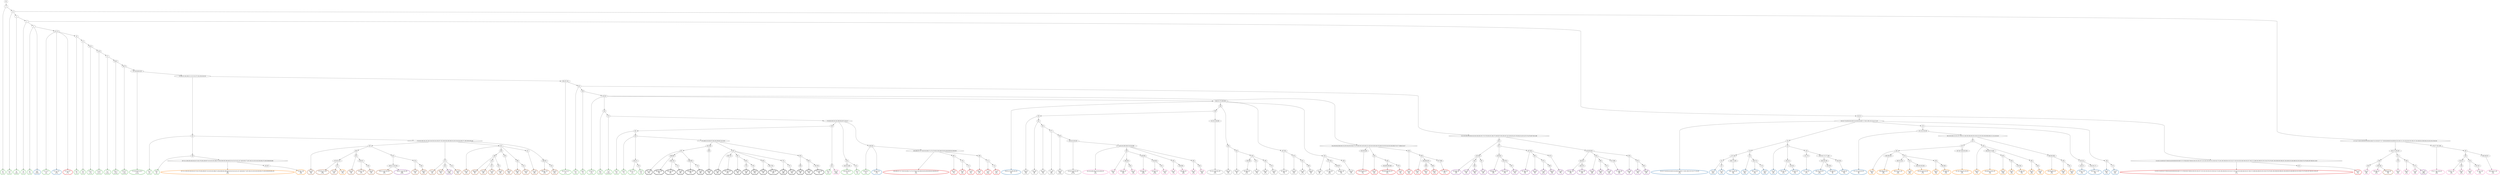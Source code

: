 digraph T {
	{
		rank=same
		436 [penwidth=3,colorscheme=set19,color=3,label="0_P\nP\n1.4%"]
		434 [penwidth=3,colorscheme=set19,color=3,label="1;2_P\nP\n2.4%"]
		432 [penwidth=3,colorscheme=set19,color=3,label="3_P\nP\n0.98%"]
		430 [penwidth=3,colorscheme=set19,color=3,label="5_P\nP\n4.1%"]
		428 [penwidth=3,colorscheme=set19,color=3,label="6_P\nP\n1.4%"]
		426 [penwidth=3,colorscheme=set19,color=3,label="9;11;13_P\nP\n3.8%"]
		424 [penwidth=3,colorscheme=set19,color=3,label="16_P\nP\n1.4%"]
		422 [penwidth=3,colorscheme=set19,color=3,label="25_P\nP\n0.5%"]
		420 [penwidth=3,colorscheme=set19,color=3,label="28;31_P\nP\n0.23%"]
		418 [penwidth=3,colorscheme=set19,color=3,label="41;50_P\nP\n0.041%"]
		416 [penwidth=3,colorscheme=set19,color=3,label="57_P\nP\n0.045%"]
		414 [penwidth=3,colorscheme=set19,color=3,label="58;61_P\nP\n0.056%"]
		412 [penwidth=3,colorscheme=set19,color=3,label="66;70_P\nP\n0.048%"]
		410 [penwidth=3,colorscheme=set19,color=3,label="76;79;83;88;91;93_P\nP\n0.026%"]
		407 [penwidth=3,colorscheme=set19,color=3,label="161_P\nP\n3.6%"]
		405 [penwidth=3,colorscheme=set19,color=3,label="169_P\nP\n19%"]
		403 [penwidth=3,colorscheme=set19,color=3,label="183;187;191_P\nP\n6.2%"]
		401 [penwidth=3,colorscheme=set19,color=3,label="201_P\nP\n2.6%"]
		399 [penwidth=3,colorscheme=set19,color=3,label="206_P\nP\n1.5%"]
		397 [penwidth=3,colorscheme=set19,color=3,label="219;232_P\nP\n0.29%"]
		395 [penwidth=3,colorscheme=set19,color=3,label="244_P\nP\n0.26%"]
		393 [penwidth=3,colorscheme=set19,color=3,label="274_P\nP\n0.0065%"]
		389 [penwidth=3,colorscheme=set19,color=3,label="441_P\nP\n3.8%"]
		387 [penwidth=3,colorscheme=set19,color=3,label="453_P\nP\n7.7%"]
		385 [penwidth=3,colorscheme=set19,color=3,label="462;471_P\nP\n5.3%"]
		383 [penwidth=3,colorscheme=set19,color=3,label="479_P\nP\n5.3%"]
		381 [penwidth=3,colorscheme=set19,color=3,label="461_P\nP\n6.5%"]
		378 [penwidth=3,colorscheme=set19,color=3,label="440;452;460_P\nP\n7.9%"]
		376 [penwidth=3,colorscheme=set19,color=3,label="451_P\nP\n7.3%"]
		374 [penwidth=3,colorscheme=set19,color=3,label="439;450_P\nP\n5.8%"]
		373 [penwidth=3,colorscheme=set19,color=2,label="6_M1\nM1\n0.035%"]
		372 [penwidth=3,colorscheme=set19,color=2,label="9;11;13_M1\nM1\n0.52%"]
		370 [penwidth=3,colorscheme=set19,color=2,label="239;251;275;280;283_M1\nM1\n5%"]
		369 [penwidth=3,colorscheme=set19,color=2,label="439;450_M1\nM1\n2.1%"]
		366 [penwidth=3,colorscheme=set19,color=2,label="20;23;27;34;39;43;45;48;52;54;56;62;64;68;71;74;81;108;110;114;117;119_M1\nM1\n5.1%"]
		361 [penwidth=3,colorscheme=set19,color=2,label="152_M1\nM1\n0.81%"]
		359 [penwidth=3,colorscheme=set19,color=2,label="167_M1\nM1\n5.2%"]
		357 [penwidth=3,colorscheme=set19,color=2,label="166;174;180_M1\nM1\n7.8%"]
		355 [penwidth=3,colorscheme=set19,color=2,label="145_M1\nM1\n3.9%"]
		353 [penwidth=3,colorscheme=set19,color=2,label="160;173_M1\nM1\n4.3%"]
		351 [penwidth=3,colorscheme=set19,color=2,label="179_M1\nM1\n6.9%"]
		349 [penwidth=3,colorscheme=set19,color=2,label="132_M1\nM1\n4.5%"]
		347 [penwidth=3,colorscheme=set19,color=2,label="136;144_M1\nM1\n3.1%"]
		345 [penwidth=3,colorscheme=set19,color=2,label="159;165_M1\nM1\n5.2%"]
		342 [penwidth=3,colorscheme=set19,color=2,label="151;178_M1\nM1\n5.7%"]
		339 [penwidth=3,colorscheme=set19,color=2,label="189;195;199_M1\nM1\n0.25%"]
		337 [penwidth=3,colorscheme=set19,color=2,label="203;209_M1\nM1\n5%"]
		335 [penwidth=3,colorscheme=set19,color=2,label="194;198_M1\nM1\n7.3%"]
		332 [penwidth=3,colorscheme=set19,color=2,label="131;142;150;163_M1\nM1\n6%"]
		329 [penwidth=3,colorscheme=set19,color=2,label="149;157_M1\nM1\n5.2%"]
		327 [penwidth=3,colorscheme=set19,color=2,label="156;162;171_M1\nM1\n5.3%"]
		325 [penwidth=3,colorscheme=set19,color=2,label="148_M1\nM1\n1.5%"]
		323 [penwidth=3,colorscheme=set19,color=2,label="170_M1\nM1\n9.2%"]
		313 [penwidth=3,colorscheme=set19,color=8,label="442;454;480;508;519;534;568_M2\nM2\n0.4%"]
		311 [penwidth=3,colorscheme=set19,color=8,label="580_M2\nM2\n1.1%"]
		309 [penwidth=3,colorscheme=set19,color=8,label="586;590_M2\nM2\n3.5%"]
		307 [penwidth=3,colorscheme=set19,color=8,label="605_M2\nM2\n5.4%"]
		305 [penwidth=3,colorscheme=set19,color=8,label="604;609_M2\nM2\n0.62%"]
		303 [penwidth=3,colorscheme=set19,color=8,label="619;626_M2\nM2\n0.53%"]
		301 [penwidth=3,colorscheme=set19,color=8,label="631_M2\nM2\n5.1%"]
		299 [penwidth=3,colorscheme=set19,color=8,label="582_M2\nM2\n7.1%"]
		297 [penwidth=3,colorscheme=set19,color=8,label="585;608_M2\nM2\n8.8%"]
		295 [penwidth=3,colorscheme=set19,color=8,label="595_M2\nM2\n5.5%"]
		293 [penwidth=3,colorscheme=set19,color=8,label="603_M2\nM2\n6.9%"]
		292 [penwidth=3,colorscheme=set19,color=8,label="461_M2\nM2\n0.069%"]
		287 [penwidth=3,colorscheme=set19,color=8,label="304_M2\nM2\n5.8%"]
		285 [penwidth=3,colorscheme=set19,color=8,label="339;349_M2\nM2\n6.2%"]
		282 [penwidth=3,colorscheme=set19,color=8,label="326_M2\nM2\n6.2%"]
		280 [penwidth=3,colorscheme=set19,color=8,label="348_M2\nM2\n4.2%"]
		278 [penwidth=3,colorscheme=set19,color=8,label="375_M2\nM2\n5.6%"]
		276 [penwidth=3,colorscheme=set19,color=8,label="270;277;281;286_M2\nM2\n4.8%"]
		272 [penwidth=3,colorscheme=set19,color=8,label="310;317_M2\nM2\n2.4%"]
		270 [penwidth=3,colorscheme=set19,color=8,label="338_M2\nM2\n6.3%"]
		268 [penwidth=3,colorscheme=set19,color=8,label="316_M2\nM2\n3.1%"]
		266 [penwidth=3,colorscheme=set19,color=8,label="337;347_M2\nM2\n5.2%"]
		264 [penwidth=3,colorscheme=set19,color=8,label="336;346;357_M2\nM2\n5.2%"]
		262 [penwidth=3,colorscheme=set19,color=9,label="312;321;330;362_M3\nM3\n6.1%"]
		261 [penwidth=3,colorscheme=set19,color=9,label="329_M3\nM3\n3.3%"]
		260 [penwidth=3,colorscheme=set19,color=9,label="341_M3\nM3\n6%"]
		259 [penwidth=3,colorscheme=set19,color=9,label="361_M3\nM3\n1.3%"]
		258 [penwidth=3,colorscheme=set19,color=9,label="377_M3\nM3\n5.8%"]
		257 [penwidth=3,colorscheme=set19,color=9,label="400_M3\nM3\n0.36%"]
		256 [penwidth=3,colorscheme=set19,color=9,label="419;424;429;435_M3\nM3\n0.073%"]
		254 [penwidth=3,colorscheme=set19,color=9,label="306_M3\nM3\n1.1%"]
		252 [penwidth=3,colorscheme=set19,color=9,label="320_M3\nM3\n4%"]
		249 [penwidth=3,colorscheme=set19,color=9,label="340;369_M3\nM3\n6.1%"]
		247 [penwidth=3,colorscheme=set19,color=9,label="352_M3\nM3\n5.7%"]
		245 [penwidth=3,colorscheme=set19,color=9,label="360_M3\nM3\n4.7%"]
		243 [penwidth=3,colorscheme=set19,color=9,label="376_M3\nM3\n7.2%"]
		241 [penwidth=3,colorscheme=set19,color=9,label="297;305_M3\nM3\n7.1%"]
		239 [penwidth=3,colorscheme=set19,color=9,label="319_M3\nM3\n6.1%"]
		237 [penwidth=3,colorscheme=set19,color=9,label="351_M3\nM3\n2.7%"]
		235 [penwidth=3,colorscheme=set19,color=9,label="368_M3\nM3\n5%"]
		233 [penwidth=3,colorscheme=set19,color=9,label="318_M3\nM3\n8%"]
		231 [penwidth=3,colorscheme=set19,color=9,label="327;350_M3\nM3\n6.6%"]
		229 [penwidth=3,colorscheme=set19,color=9,label="359;367_M3\nM3\n7.3%"]
		227 [penwidth=3,colorscheme=set19,color=9,label="358_M3\nM3\n5.7%"]
		224 [penwidth=3,colorscheme=set19,color=7,label="455_M4\nM4\n1.8%"]
		221 [penwidth=3,colorscheme=set19,color=7,label="473;501;512_M4\nM4\n0.79%"]
		219 [penwidth=3,colorscheme=set19,color=7,label="527_M4\nM4\n6.1%"]
		217 [penwidth=3,colorscheme=set19,color=7,label="492_M4\nM4\n1.2%"]
		215 [penwidth=3,colorscheme=set19,color=7,label="526;537_M4\nM4\n4.7%"]
		213 [penwidth=3,colorscheme=set19,color=7,label="549_M4\nM4\n5.1%"]
		210 [penwidth=3,colorscheme=set19,color=7,label="500;511;525;536_M4\nM4\n5.2%"]
		208 [penwidth=3,colorscheme=set19,color=7,label="510_M4\nM4\n1.1%"]
		206 [penwidth=3,colorscheme=set19,color=7,label="548_M4\nM4\n5.6%"]
		204 [penwidth=3,colorscheme=set19,color=7,label="472_M4\nM4\n2.4%"]
		202 [penwidth=3,colorscheme=set19,color=7,label="482_M4\nM4\n7.5%"]
		200 [penwidth=3,colorscheme=set19,color=7,label="524_M4\nM4\n5.3%"]
		198 [penwidth=3,colorscheme=set19,color=7,label="481_M4\nM4\n2.5%"]
		195 [penwidth=3,colorscheme=set19,color=7,label="499_M4\nM4\n5%"]
		193 [penwidth=3,colorscheme=set19,color=7,label="523_M4\nM4\n0.3%"]
		191 [penwidth=3,colorscheme=set19,color=7,label="547_M4\nM4\n5.6%"]
		189 [penwidth=3,colorscheme=set19,color=7,label="535_M4\nM4\n5.3%"]
		187 [penwidth=3,colorscheme=set19,color=7,label="509_M4\nM4\n6.4%"]
		185 [penwidth=3,colorscheme=set19,color=7,label="498_M4\nM4\n4.8%"]
		183 [penwidth=3,colorscheme=set19,color=7,label="522_M4\nM4\n5.1%"]
		181 [penwidth=3,colorscheme=set19,color=7,label="521_M4\nM4\n5.8%"]
		179 [penwidth=3,colorscheme=set19,color=7,label="489;497_M4\nM4\n4.4%"]
		177 [penwidth=3,colorscheme=set19,color=7,label="520_M4\nM4\n6.4%"]
		176 [penwidth=3,colorscheme=set19,color=7,label="339;349_M4\nM4\n1.5%"]
		174 [penwidth=3,colorscheme=set19,color=5,label="207;211;230;233;240;245;247;255;276;284;289;307;313;323;353;366;374;384;388;395;398;406;410;413;415;421;427;448;458;477;487;505;515;532;543;558;565;575;583;588;600;606_M5\nM5\n4.8%"]
		172 [penwidth=3,colorscheme=set19,color=5,label="614;627_M5\nM5\n5.8%"]
		171 [penwidth=3,colorscheme=set19,color=5,label="527_M5\nM5\n1.2%"]
		166 [penwidth=3,colorscheme=set19,color=5,label="445_M5\nM5\n1.9%"]
		164 [penwidth=3,colorscheme=set19,color=5,label="468;486;503_M5\nM5\n5.3%"]
		161 [penwidth=3,colorscheme=set19,color=5,label="495;541;551_M5\nM5\n8.2%"]
		159 [penwidth=3,colorscheme=set19,color=5,label="513_M5\nM5\n6.8%"]
		157 [penwidth=3,colorscheme=set19,color=5,label="530;540;550;556_M5\nM5\n5.7%"]
		155 [penwidth=3,colorscheme=set19,color=5,label="529_M5\nM5\n7.9%"]
		153 [penwidth=3,colorscheme=set19,color=5,label="563;569_M5\nM5\n5.2%"]
		151 [penwidth=3,colorscheme=set19,color=5,label="457;467;494;502;528_M5\nM5\n9.7%"]
		149 [penwidth=3,colorscheme=set19,color=5,label="444_M5\nM5\n1.7%"]
		147 [penwidth=3,colorscheme=set19,color=5,label="456;466;474;485_M5\nM5\n1.3%"]
		145 [penwidth=3,colorscheme=set19,color=5,label="493_M5\nM5\n0.19%"]
		143 [penwidth=3,colorscheme=set19,color=5,label="539_M5\nM5\n1.6%"]
		141 [penwidth=3,colorscheme=set19,color=5,label="555;562_M5\nM5\n7.4%"]
		139 [penwidth=3,colorscheme=set19,color=5,label="465_M5\nM5\n4.9%"]
		137 [penwidth=3,colorscheme=set19,color=5,label="484_M5\nM5\n7.9%"]
		135 [penwidth=3,colorscheme=set19,color=5,label="436;464;483_M5\nM5\n2.5%"]
		133 [penwidth=3,colorscheme=set19,color=5,label="538_M5\nM5\n3.4%"]
		131 [penwidth=3,colorscheme=set19,color=5,label="561_M5\nM5\n6.8%"]
		130 [penwidth=3,colorscheme=set19,color=4,label="500;511;525;536_M6\nM6\n0.94%"]
		129 [penwidth=3,colorscheme=set19,color=4,label="482_M6\nM6\n0.029%"]
		125 [penwidth=3,colorscheme=set19,color=4,label="610;638_M6\nM6\n4.1%"]
		123 [penwidth=3,colorscheme=set19,color=4,label="645_M6\nM6\n1.5%"]
		121 [penwidth=3,colorscheme=set19,color=4,label="663_M6\nM6\n7.8%"]
		119 [penwidth=3,colorscheme=set19,color=4,label="687_M6\nM6\n8.2%"]
		116 [penwidth=3,colorscheme=set19,color=4,label="628;633_M6\nM6\n2.2%"]
		114 [penwidth=3,colorscheme=set19,color=4,label="652;676_M6\nM6\n4.7%"]
		112 [penwidth=3,colorscheme=set19,color=4,label="697_M6\nM6\n5.1%"]
		110 [penwidth=3,colorscheme=set19,color=4,label="637;644_M6\nM6\n1.4%"]
		108 [penwidth=3,colorscheme=set19,color=4,label="662_M6\nM6\n2%"]
		106 [penwidth=3,colorscheme=set19,color=4,label="675_M6\nM6\n0.61%"]
		104 [penwidth=3,colorscheme=set19,color=4,label="696_M6\nM6\n5.4%"]
		102 [penwidth=3,colorscheme=set19,color=4,label="674_M6\nM6\n7.7%"]
		99 [penwidth=3,colorscheme=set19,color=4,label="643;651_M6\nM6\n2.8%"]
		97 [penwidth=3,colorscheme=set19,color=4,label="661;673_M6\nM6\n8.3%"]
		95 [penwidth=3,colorscheme=set19,color=4,label="650_M6\nM6\n6.9%"]
		93 [penwidth=3,colorscheme=set19,color=4,label="660_M6\nM6\n8.2%"]
		91 [penwidth=3,colorscheme=set19,color=4,label="672_M6\nM6\n5.4%"]
		89 [penwidth=3,colorscheme=set19,color=4,label="671;686_M6\nM6\n5.8%"]
		87 [penwidth=3,colorscheme=set19,color=4,label="659_M6\nM6\n1%"]
		85 [penwidth=3,colorscheme=set19,color=4,label="670_M6\nM6\n3.7%"]
		83 [penwidth=3,colorscheme=set19,color=4,label="695_M6\nM6\n6.1%"]
		82 [penwidth=3,colorscheme=set19,color=4,label="375_M6\nM6\n0.058%"]
		81 [penwidth=3,colorscheme=set19,color=1,label="9;11;13_M7\nM7\n4.7%"]
		79 [penwidth=3,colorscheme=set19,color=1,label="459;469;507;517;545;554;560;571;572;579;581;593;598;618;624;630;636;642;649;658_M7\nM7\n3.5%"]
		77 [penwidth=3,colorscheme=set19,color=1,label="681_M7\nM7\n4.7%"]
		75 [penwidth=3,colorscheme=set19,color=1,label="705_M7\nM7\n4.9%"]
		73 [penwidth=3,colorscheme=set19,color=1,label="712_M7\nM7\n5.2%"]
		71 [penwidth=3,colorscheme=set19,color=1,label="699_M7\nM7\n6.7%"]
		69 [penwidth=3,colorscheme=set19,color=1,label="711_M7\nM7\n0.39%"]
		67 [penwidth=3,colorscheme=set19,color=1,label="714_M7\nM7\n6.5%"]
		64 [penwidth=3,colorscheme=set19,color=1,label="623;635;640_M7\nM7\n7.4%"]
		62 [penwidth=3,colorscheme=set19,color=1,label="629_M7\nM7\n3.8%"]
		59 [penwidth=3,colorscheme=set19,color=1,label="654;665;680;690_M7\nM7\n5.5%"]
		57 [penwidth=3,colorscheme=set19,color=1,label="679_M7\nM7\n7.6%"]
		55 [penwidth=3,colorscheme=set19,color=1,label="634_M7\nM7\n6.6%"]
		53 [penwidth=3,colorscheme=set19,color=1,label="639_M7\nM7\n8.1%"]
		50 [penwidth=3,colorscheme=set19,color=1,label="689_M7\nM7\n5.6%"]
		48 [penwidth=3,colorscheme=set19,color=1,label="698_M7\nM7\n6.3%"]
		46 [penwidth=3,colorscheme=set19,color=1,label="677;688_M7\nM7\n5.1%"]
		44 [penwidth=3,colorscheme=set19,color=1,label="15;18;21;24;30;35;37;38;40;44;49;59;60;63;65;69;72;75;78;82;85;87;90;95;100;102;105;107;113;116;118;120;122;128;154;175;182;190;196;205;210;214;217;223;225;235;246;249;253;257;262;272;288;294;299;322;331;342;370;378;381;385;389;393;396;401;404;409;425;446;496;542;552;564;573;576;592;597;602;611;616_M7\nM7\n2.1%"]
		42 [penwidth=3,colorscheme=set19,color=1,label="622_M7\nM7\n5.2%"]
		38 [penwidth=3,colorscheme=set19,color=10,label="657_M8\nM8\n3.7%"]
		36 [penwidth=3,colorscheme=set19,color=10,label="669;685_M8\nM8\n1.3%"]
		34 [penwidth=3,colorscheme=set19,color=10,label="694;704_M8\nM8\n1.6%"]
		32 [penwidth=3,colorscheme=set19,color=10,label="713_M8\nM8\n5.5%"]
		30 [penwidth=3,colorscheme=set19,color=10,label="684;693_M8\nM8\n1.4%"]
		28 [penwidth=3,colorscheme=set19,color=10,label="710_M8\nM8\n5.8%"]
		26 [penwidth=3,colorscheme=set19,color=10,label="668_M8\nM8\n7.2%"]
		24 [penwidth=3,colorscheme=set19,color=10,label="647_M8\nM8\n5.9%"]
		22 [penwidth=3,colorscheme=set19,color=10,label="656;703_M8\nM8\n9.4%"]
		20 [penwidth=3,colorscheme=set19,color=10,label="667_M8\nM8\n2.4%"]
		17 [penwidth=3,colorscheme=set19,color=10,label="702_M8\nM8\n6.8%"]
		15 [penwidth=3,colorscheme=set19,color=10,label="709_M8\nM8\n5.2%"]
		13 [penwidth=3,colorscheme=set19,color=10,label="683_M8\nM8\n5.7%"]
		11 [penwidth=3,colorscheme=set19,color=10,label="691;708_M8\nM8\n6.2%"]
		9 [penwidth=3,colorscheme=set19,color=10,label="701_M8\nM8\n0.68%"]
		7 [penwidth=3,colorscheme=set19,color=10,label="707_M8\nM8\n5.2%"]
		4 [penwidth=3,colorscheme=set19,color=10,label="666_M8\nM8\n13%"]
		2 [penwidth=3,colorscheme=set19,color=10,label="682_M8\nM8\n5.7%"]
		0 [penwidth=3,colorscheme=set19,color=10,label="700;706_M8\nM8\n7.4%"]
	}
	438 [label="GL"]
	437 [label="0"]
	435 [label="1;2"]
	433 [label="3"]
	431 [label="5"]
	429 [label="6"]
	427 [label="9;11;13"]
	425 [label="16"]
	423 [label="25"]
	421 [label="28;31"]
	419 [label="41;50"]
	417 [label="57"]
	415 [label="58;61"]
	413 [label="66;70"]
	411 [label="76;79;83;88;91;93"]
	409 [label="97;99;101;104;106;111;112;115;127;134;139;140;155"]
	408 [label="161"]
	406 [label="169"]
	404 [label="183;187;191"]
	402 [label="201"]
	400 [label="206"]
	398 [label="219;232"]
	396 [label="244"]
	394 [label="274"]
	392 [label="279;290;309;334;345;386;394;397;416;417"]
	391 [label="428"]
	390 [label="441"]
	388 [label="453"]
	386 [label="462;471"]
	384 [label="479"]
	382 [label="461"]
	380 [label="434"]
	379 [label="440;452;460"]
	377 [label="451"]
	375 [label="439;450"]
	371 [label="239;251;275;280;283"]
	368 [label="8;10;12"]
	367 [label="20;23;27;34;39;43;45;48;52;54;56;62;64;68;71;74;81;108;110;114;117;119"]
	365 [label="123"]
	364 [label="129"]
	363 [label="137;146"]
	362 [label="152"]
	360 [label="167"]
	358 [label="166;174;180"]
	356 [label="145"]
	354 [label="160;173"]
	352 [label="179"]
	350 [label="132"]
	348 [label="136;144"]
	346 [label="159;165"]
	344 [label="143"]
	343 [label="151;178"]
	341 [label="158;164;172;177;186"]
	340 [label="189;195;199"]
	338 [label="203;209"]
	336 [label="194;198"]
	334 [label="125"]
	333 [label="131;142;150;163"]
	331 [label="135;141"]
	330 [label="149;157"]
	328 [label="156;162;171"]
	326 [label="148"]
	324 [label="170"]
	322 [label="293"]
	321 [label="298"]
	320 [label="329"]
	319 [label="341"]
	318 [label="361"]
	317 [label="377"]
	316 [label="400"]
	315 [label="419;424;429;435"]
	314 [label="442;454;480;508;519;534;568"]
	312 [label="580"]
	310 [label="586;590"]
	308 [label="605"]
	306 [label="604;609"]
	304 [label="619;626"]
	302 [label="631"]
	300 [label="582"]
	298 [label="585;608"]
	296 [label="595"]
	294 [label="603"]
	291 [label="4;7;14;17;19;22;26;29;32;33;36;42;46;47;51;53;55;67;73;77;80;84;86;89;92;94;96;98;103;109;121;124;126;130;133;138;147;153;168;181;200;204;213;222;231;234;242"]
	290 [label="261;271;282;287"]
	289 [label="296"]
	288 [label="304"]
	286 [label="339;349"]
	284 [label="311"]
	283 [label="326"]
	281 [label="348"]
	279 [label="375"]
	277 [label="270;277;281;286"]
	275 [label="292"]
	274 [label="303"]
	273 [label="310;317"]
	271 [label="338"]
	269 [label="316"]
	267 [label="337;347"]
	265 [label="336;346;357"]
	263 [label="312;321;330;362"]
	255 [label="306"]
	253 [label="320"]
	251 [label="328"]
	250 [label="340;369"]
	248 [label="352"]
	246 [label="360"]
	244 [label="376"]
	242 [label="297;305"]
	240 [label="319"]
	238 [label="351"]
	236 [label="368"]
	234 [label="318"]
	232 [label="327;350"]
	230 [label="359;367"]
	228 [label="358"]
	226 [label="176;184;188;192;197;202;216;220;224;229;237;252;260;265;269;308;324;332;343;354;363;371;382;390;430;443"]
	225 [label="455"]
	223 [label="463"]
	222 [label="473;501;512"]
	220 [label="527"]
	218 [label="492"]
	216 [label="526;537"]
	214 [label="549"]
	212 [label="491"]
	211 [label="500;511;525;536"]
	209 [label="510"]
	207 [label="548"]
	205 [label="472"]
	203 [label="482"]
	201 [label="524"]
	199 [label="481"]
	197 [label="490"]
	196 [label="499"]
	194 [label="523"]
	192 [label="547"]
	190 [label="535"]
	188 [label="509"]
	186 [label="498"]
	184 [label="522"]
	182 [label="521"]
	180 [label="489;497"]
	178 [label="520"]
	175 [label="207;211;230;233;240;245;247;255;276;284;289;307;313;323;353;366;374;384;388;395;398;406;410;413;415;421;427;448;458;477;487;505;515;532;543;558;565;575;583;588;600;606"]
	173 [label="614;627"]
	170 [label="185;193;208;212;221;227;238;241;248;256;266;285;291;302;315;325;335;356;399;408;411;414;418;423"]
	169 [label="431"]
	168 [label="437"]
	167 [label="445"]
	165 [label="468;486;503"]
	163 [label="475"]
	162 [label="495;541;551"]
	160 [label="513"]
	158 [label="530;540;550;556"]
	156 [label="529"]
	154 [label="563;569"]
	152 [label="457;467;494;502;528"]
	150 [label="444"]
	148 [label="456;466;474;485"]
	146 [label="493"]
	144 [label="539"]
	142 [label="555;562"]
	140 [label="465"]
	138 [label="484"]
	136 [label="436;464;483"]
	134 [label="538"]
	132 [label="561"]
	128 [label="215;218;226;228;236;243;250;258;263;267;273;278;295;301;365;373;380;387;392;403;407;422;426;432;447;476;504;514;531;557;574;578;587;591;596"]
	127 [label="601"]
	126 [label="610;638"]
	124 [label="645"]
	122 [label="663"]
	120 [label="687"]
	118 [label="621"]
	117 [label="628;633"]
	115 [label="652;676"]
	113 [label="697"]
	111 [label="637;644"]
	109 [label="662"]
	107 [label="675"]
	105 [label="696"]
	103 [label="674"]
	101 [label="615;620;632"]
	100 [label="643;651"]
	98 [label="661;673"]
	96 [label="650"]
	94 [label="660"]
	92 [label="672"]
	90 [label="671;686"]
	88 [label="659"]
	86 [label="670"]
	84 [label="695"]
	80 [label="459;469;507;517;545;554;560;571;572;579;581;593;598;618;624;630;636;642;649;658"]
	78 [label="681"]
	76 [label="705"]
	74 [label="712"]
	72 [label="699"]
	70 [label="711"]
	68 [label="714"]
	66 [label="254;259;264;268;300;314;333;344;355;364;372;379;383;391;402;405;412;420;433;438;449;478;506;516;533;544;553;559;566;570;577;589;612;617"]
	65 [label="623;635;640"]
	63 [label="629"]
	61 [label="646"]
	60 [label="654;665;680;690"]
	58 [label="679"]
	56 [label="634"]
	54 [label="639"]
	52 [label="653;664;678"]
	51 [label="689"]
	49 [label="698"]
	47 [label="677;688"]
	45 [label="15;18;21;24;30;35;37;38;40;44;49;59;60;63;65;69;72;75;78;82;85;87;90;95;100;102;105;107;113;116;118;120;122;128;154;175;182;190;196;205;210;214;217;223;225;235;246;249;253;257;262;272;288;294;299;322;331;342;370;378;381;385;389;393;396;401;404;409;425;446;496;542;552;564;573;576;592;597;602;611;616"]
	43 [label="622"]
	41 [label="470;488;518;546;567;584;594;599;607;613;625"]
	40 [label="641;648"]
	39 [label="657"]
	37 [label="669;685"]
	35 [label="694;704"]
	33 [label="713"]
	31 [label="684;693"]
	29 [label="710"]
	27 [label="668"]
	25 [label="647"]
	23 [label="656;703"]
	21 [label="667"]
	19 [label="692"]
	18 [label="702"]
	16 [label="709"]
	14 [label="683"]
	12 [label="691;708"]
	10 [label="701"]
	8 [label="707"]
	6 [label="655"]
	5 [label="666"]
	3 [label="682"]
	1 [label="700;706"]
	438 -> 437
	437 -> 436
	437 -> 435
	435 -> 434
	435 -> 433
	435 -> 291
	433 -> 432
	433 -> 431
	431 -> 430
	431 -> 429
	431 -> 368
	429 -> 428
	429 -> 427
	429 -> 373
	427 -> 426
	427 -> 425
	427 -> 372
	427 -> 81
	425 -> 424
	425 -> 423
	423 -> 422
	423 -> 421
	421 -> 420
	421 -> 419
	419 -> 418
	419 -> 417
	417 -> 416
	417 -> 415
	415 -> 414
	415 -> 413
	413 -> 412
	413 -> 411
	411 -> 410
	411 -> 409
	409 -> 408
	409 -> 404
	408 -> 407
	408 -> 406
	408 -> 226
	406 -> 405
	406 -> 175
	404 -> 403
	404 -> 402
	402 -> 401
	402 -> 400
	402 -> 128
	400 -> 399
	400 -> 398
	398 -> 397
	398 -> 396
	398 -> 371
	398 -> 66
	396 -> 395
	396 -> 394
	394 -> 393
	394 -> 392
	392 -> 391
	392 -> 380
	392 -> 375
	391 -> 390
	391 -> 382
	390 -> 389
	390 -> 388
	388 -> 387
	388 -> 386
	388 -> 41
	386 -> 385
	386 -> 384
	384 -> 383
	382 -> 381
	382 -> 292
	380 -> 379
	380 -> 377
	379 -> 378
	377 -> 376
	375 -> 374
	375 -> 369
	375 -> 80
	371 -> 370
	371 -> 322
	371 -> 242
	371 -> 234
	368 -> 367
	368 -> 45
	367 -> 366
	367 -> 365
	367 -> 334
	367 -> 326
	365 -> 364
	365 -> 350
	364 -> 363
	364 -> 356
	363 -> 362
	363 -> 358
	362 -> 361
	362 -> 360
	360 -> 359
	358 -> 357
	356 -> 355
	356 -> 354
	354 -> 353
	354 -> 352
	352 -> 351
	350 -> 349
	350 -> 348
	350 -> 344
	348 -> 347
	348 -> 346
	346 -> 345
	344 -> 343
	344 -> 341
	343 -> 342
	341 -> 340
	341 -> 336
	340 -> 339
	340 -> 338
	338 -> 337
	336 -> 335
	334 -> 333
	334 -> 331
	333 -> 332
	333 -> 170
	331 -> 330
	331 -> 328
	330 -> 329
	328 -> 327
	326 -> 325
	326 -> 324
	324 -> 323
	322 -> 321
	322 -> 255
	321 -> 320
	321 -> 263
	320 -> 319
	320 -> 261
	319 -> 318
	319 -> 260
	318 -> 317
	318 -> 259
	317 -> 316
	317 -> 258
	316 -> 315
	316 -> 257
	315 -> 314
	315 -> 256
	314 -> 313
	314 -> 312
	314 -> 300
	314 -> 296
	312 -> 311
	312 -> 310
	312 -> 306
	310 -> 309
	310 -> 308
	308 -> 307
	306 -> 305
	306 -> 304
	304 -> 303
	304 -> 302
	302 -> 301
	300 -> 299
	300 -> 298
	298 -> 297
	296 -> 295
	296 -> 294
	294 -> 293
	291 -> 290
	291 -> 277
	290 -> 289
	290 -> 284
	289 -> 288
	289 -> 286
	288 -> 287
	286 -> 285
	286 -> 176
	284 -> 283
	284 -> 281
	283 -> 282
	281 -> 280
	281 -> 279
	279 -> 278
	279 -> 82
	277 -> 276
	277 -> 275
	275 -> 274
	275 -> 265
	274 -> 273
	274 -> 269
	273 -> 272
	273 -> 271
	271 -> 270
	269 -> 268
	269 -> 267
	267 -> 266
	265 -> 264
	263 -> 262
	255 -> 254
	255 -> 253
	253 -> 252
	253 -> 251
	251 -> 250
	251 -> 248
	251 -> 246
	250 -> 249
	248 -> 247
	246 -> 245
	246 -> 244
	244 -> 243
	242 -> 241
	242 -> 240
	240 -> 239
	240 -> 238
	238 -> 237
	238 -> 236
	236 -> 235
	234 -> 233
	234 -> 232
	234 -> 228
	232 -> 231
	232 -> 230
	230 -> 229
	228 -> 227
	226 -> 225
	226 -> 205
	226 -> 199
	226 -> 180
	225 -> 224
	225 -> 223
	225 -> 212
	223 -> 222
	223 -> 218
	222 -> 221
	222 -> 220
	220 -> 219
	220 -> 171
	218 -> 217
	218 -> 216
	216 -> 215
	216 -> 214
	214 -> 213
	212 -> 211
	212 -> 209
	211 -> 210
	211 -> 130
	209 -> 208
	209 -> 207
	207 -> 206
	205 -> 204
	205 -> 203
	205 -> 201
	203 -> 202
	203 -> 129
	201 -> 200
	199 -> 198
	199 -> 197
	199 -> 186
	199 -> 182
	197 -> 196
	197 -> 188
	196 -> 195
	196 -> 194
	196 -> 190
	194 -> 193
	194 -> 192
	192 -> 191
	190 -> 189
	188 -> 187
	186 -> 185
	186 -> 184
	184 -> 183
	182 -> 181
	180 -> 179
	180 -> 178
	178 -> 177
	175 -> 174
	175 -> 173
	173 -> 172
	170 -> 169
	170 -> 136
	169 -> 168
	169 -> 150
	168 -> 167
	168 -> 152
	167 -> 166
	167 -> 165
	167 -> 163
	165 -> 164
	163 -> 162
	163 -> 160
	163 -> 156
	162 -> 161
	160 -> 159
	160 -> 158
	158 -> 157
	156 -> 155
	156 -> 154
	154 -> 153
	152 -> 151
	150 -> 149
	150 -> 148
	150 -> 140
	148 -> 147
	148 -> 146
	146 -> 145
	146 -> 144
	144 -> 143
	144 -> 142
	142 -> 141
	140 -> 139
	140 -> 138
	138 -> 137
	136 -> 135
	136 -> 134
	134 -> 133
	134 -> 132
	132 -> 131
	128 -> 127
	128 -> 101
	127 -> 126
	127 -> 118
	126 -> 125
	126 -> 124
	126 -> 120
	124 -> 123
	124 -> 122
	122 -> 121
	120 -> 119
	118 -> 117
	118 -> 111
	117 -> 116
	117 -> 115
	115 -> 114
	115 -> 113
	113 -> 112
	111 -> 110
	111 -> 109
	111 -> 103
	109 -> 108
	109 -> 107
	107 -> 106
	107 -> 105
	105 -> 104
	103 -> 102
	101 -> 100
	101 -> 96
	101 -> 88
	100 -> 99
	100 -> 98
	98 -> 97
	96 -> 95
	96 -> 94
	96 -> 90
	94 -> 93
	94 -> 92
	92 -> 91
	90 -> 89
	88 -> 87
	88 -> 86
	86 -> 85
	86 -> 84
	84 -> 83
	80 -> 79
	80 -> 78
	80 -> 72
	78 -> 77
	78 -> 76
	76 -> 75
	76 -> 74
	74 -> 73
	72 -> 71
	72 -> 70
	70 -> 69
	70 -> 68
	68 -> 67
	66 -> 65
	66 -> 63
	66 -> 56
	65 -> 64
	63 -> 62
	63 -> 61
	61 -> 60
	61 -> 58
	60 -> 59
	58 -> 57
	56 -> 55
	56 -> 54
	54 -> 53
	54 -> 52
	54 -> 47
	52 -> 51
	52 -> 49
	51 -> 50
	49 -> 48
	47 -> 46
	45 -> 44
	45 -> 43
	43 -> 42
	41 -> 40
	41 -> 25
	41 -> 6
	40 -> 39
	40 -> 27
	39 -> 38
	39 -> 37
	39 -> 31
	37 -> 36
	37 -> 35
	35 -> 34
	35 -> 33
	33 -> 32
	31 -> 30
	31 -> 29
	29 -> 28
	27 -> 26
	25 -> 24
	25 -> 23
	25 -> 21
	25 -> 14
	25 -> 10
	23 -> 22
	21 -> 20
	21 -> 19
	19 -> 18
	19 -> 16
	18 -> 17
	16 -> 15
	14 -> 13
	14 -> 12
	12 -> 11
	10 -> 9
	10 -> 8
	8 -> 7
	6 -> 5
	6 -> 3
	5 -> 4
	3 -> 2
	3 -> 1
	1 -> 0
}
